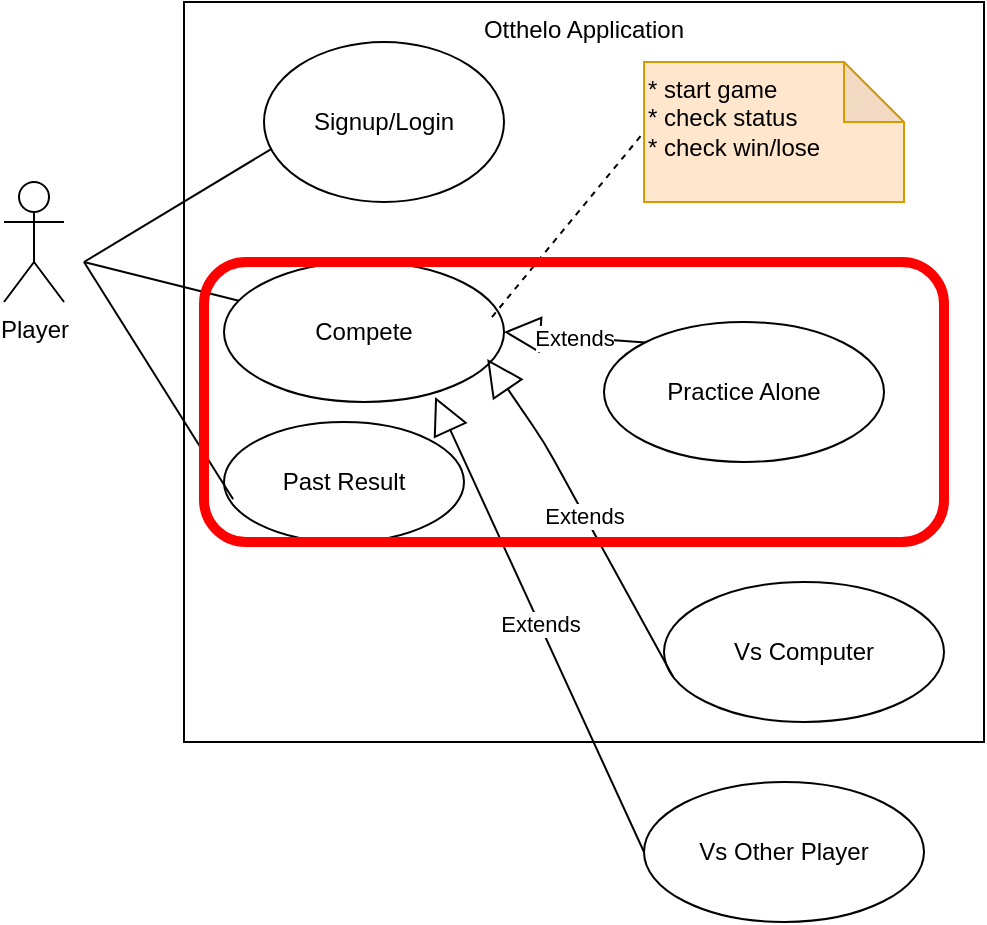<mxfile>
    <diagram id="DZpjK2TgmXXLBPSDh2Nl" name="Page-1">
        <mxGraphModel dx="665" dy="514" grid="1" gridSize="10" guides="1" tooltips="1" connect="1" arrows="1" fold="1" page="1" pageScale="1" pageWidth="850" pageHeight="1100" math="0" shadow="0">
            <root>
                <mxCell id="0"/>
                <mxCell id="1" parent="0"/>
                <mxCell id="2" value="&lt;span&gt;Otthelo Application&lt;/span&gt;" style="rounded=0;whiteSpace=wrap;html=1;align=center;horizontal=1;verticalAlign=top;fontColor=default;labelBackgroundColor=none;fillColor=none;" vertex="1" parent="1">
                    <mxGeometry x="100" y="60" width="400" height="370" as="geometry"/>
                </mxCell>
                <mxCell id="3" value="Player" style="shape=umlActor;verticalLabelPosition=bottom;verticalAlign=top;html=1;" vertex="1" parent="1">
                    <mxGeometry x="10" y="150" width="30" height="60" as="geometry"/>
                </mxCell>
                <mxCell id="5" value="Compete" style="ellipse;whiteSpace=wrap;html=1;" vertex="1" parent="1">
                    <mxGeometry x="120" y="190" width="140" height="70" as="geometry"/>
                </mxCell>
                <mxCell id="6" value="" style="endArrow=none;html=1;" edge="1" parent="1" source="5">
                    <mxGeometry width="50" height="50" relative="1" as="geometry">
                        <mxPoint x="380" y="290" as="sourcePoint"/>
                        <mxPoint x="50" y="190" as="targetPoint"/>
                    </mxGeometry>
                </mxCell>
                <mxCell id="7" value="* start game&lt;div&gt;* check status&lt;/div&gt;&lt;div&gt;* check win/lose&lt;/div&gt;&lt;div&gt;&lt;br&gt;&lt;/div&gt;" style="shape=note;whiteSpace=wrap;html=1;backgroundOutline=1;darkOpacity=0.05;fillColor=#ffe6cc;strokeColor=#d79b00;align=left;" vertex="1" parent="1">
                    <mxGeometry x="330" y="90" width="130" height="70" as="geometry"/>
                </mxCell>
                <mxCell id="10" value="" style="endArrow=none;dashed=1;html=1;entryX=0;entryY=0.5;entryDx=0;entryDy=0;entryPerimeter=0;exitX=0.957;exitY=0.393;exitDx=0;exitDy=0;exitPerimeter=0;" edge="1" parent="1" source="5" target="7">
                    <mxGeometry width="50" height="50" relative="1" as="geometry">
                        <mxPoint x="250" y="200" as="sourcePoint"/>
                        <mxPoint x="300" y="150" as="targetPoint"/>
                    </mxGeometry>
                </mxCell>
                <mxCell id="11" value="Signup/Login" style="ellipse;whiteSpace=wrap;html=1;" vertex="1" parent="1">
                    <mxGeometry x="140" y="80" width="120" height="80" as="geometry"/>
                </mxCell>
                <mxCell id="14" value="Past Result" style="ellipse;whiteSpace=wrap;html=1;" vertex="1" parent="1">
                    <mxGeometry x="120" y="270" width="120" height="60" as="geometry"/>
                </mxCell>
                <mxCell id="15" value="" style="endArrow=none;html=1;exitX=0.03;exitY=0.669;exitDx=0;exitDy=0;exitPerimeter=0;" edge="1" parent="1" source="11">
                    <mxGeometry width="50" height="50" relative="1" as="geometry">
                        <mxPoint x="119.61" y="179" as="sourcePoint"/>
                        <mxPoint x="50" y="190" as="targetPoint"/>
                    </mxGeometry>
                </mxCell>
                <mxCell id="17" value="" style="endArrow=none;html=1;exitX=0.038;exitY=0.644;exitDx=0;exitDy=0;exitPerimeter=0;" edge="1" parent="1" source="14">
                    <mxGeometry width="50" height="50" relative="1" as="geometry">
                        <mxPoint x="380" y="290" as="sourcePoint"/>
                        <mxPoint x="50" y="190" as="targetPoint"/>
                    </mxGeometry>
                </mxCell>
                <mxCell id="20" value="Practice Alone" style="ellipse;whiteSpace=wrap;html=1;" vertex="1" parent="1">
                    <mxGeometry x="310" y="220" width="140" height="70" as="geometry"/>
                </mxCell>
                <mxCell id="21" value="Vs Computer" style="ellipse;whiteSpace=wrap;html=1;" vertex="1" parent="1">
                    <mxGeometry x="340" y="350" width="140" height="70" as="geometry"/>
                </mxCell>
                <mxCell id="22" value="Vs Other Player" style="ellipse;whiteSpace=wrap;html=1;" vertex="1" parent="1">
                    <mxGeometry x="330" y="450" width="140" height="70" as="geometry"/>
                </mxCell>
                <mxCell id="27" value="Extends" style="endArrow=block;endSize=16;endFill=0;html=1;entryX=1;entryY=0.5;entryDx=0;entryDy=0;exitX=0;exitY=0;exitDx=0;exitDy=0;" edge="1" parent="1" source="20" target="5">
                    <mxGeometry width="160" relative="1" as="geometry">
                        <mxPoint x="240" y="260" as="sourcePoint"/>
                        <mxPoint x="400" y="260" as="targetPoint"/>
                    </mxGeometry>
                </mxCell>
                <mxCell id="28" value="Extends" style="endArrow=block;endSize=16;endFill=0;html=1;entryX=0.94;entryY=0.693;entryDx=0;entryDy=0;entryPerimeter=0;exitX=0.033;exitY=0.679;exitDx=0;exitDy=0;exitPerimeter=0;" edge="1" parent="1" source="21" target="5">
                    <mxGeometry width="160" relative="1" as="geometry">
                        <mxPoint x="312" y="247" as="sourcePoint"/>
                        <mxPoint x="252" y="239" as="targetPoint"/>
                        <Array as="points">
                            <mxPoint x="280" y="280"/>
                        </Array>
                    </mxGeometry>
                </mxCell>
                <mxCell id="33" value="Extends" style="endArrow=block;endSize=16;endFill=0;html=1;exitX=0;exitY=0.5;exitDx=0;exitDy=0;entryX=0.754;entryY=0.964;entryDx=0;entryDy=0;entryPerimeter=0;" edge="1" parent="1" source="22" target="5">
                    <mxGeometry width="160" relative="1" as="geometry">
                        <mxPoint x="240" y="260" as="sourcePoint"/>
                        <mxPoint x="220.02" y="250.08" as="targetPoint"/>
                    </mxGeometry>
                </mxCell>
                <mxCell id="34" value="" style="rounded=1;whiteSpace=wrap;html=1;fillColor=none;strokeColor=#FF0000;strokeWidth=5;" vertex="1" parent="1">
                    <mxGeometry x="110" y="190" width="370" height="140" as="geometry"/>
                </mxCell>
            </root>
        </mxGraphModel>
    </diagram>
</mxfile>